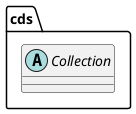 @startuml

!startsub public_declaration
!ifndef COLLECTION_PUBLIC
!define COLLECTION_PUBLIC

namespace cds {

    abstract class Collection {

    }

}

!endif
!endsub

@enduml